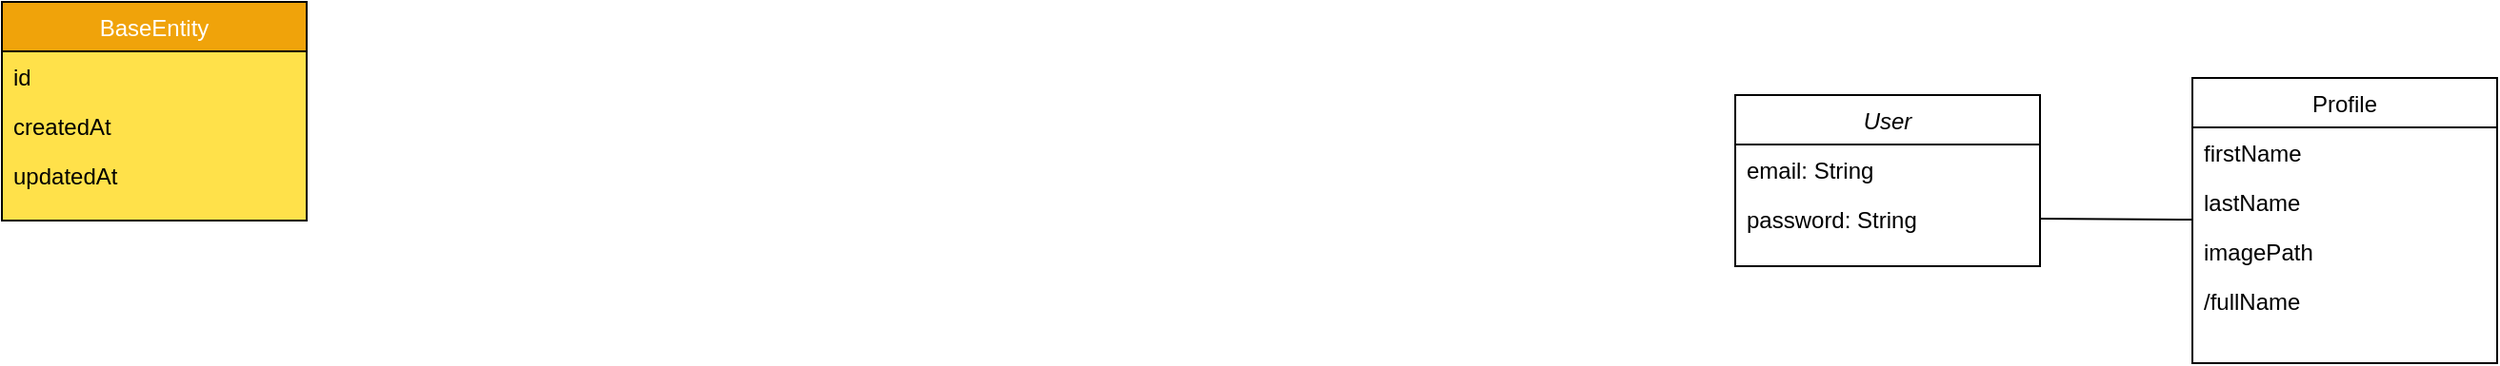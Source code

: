 <mxfile version="24.8.3">
  <diagram id="C5RBs43oDa-KdzZeNtuy" name="Page-1">
    <mxGraphModel dx="1560" dy="393" grid="1" gridSize="10" guides="1" tooltips="1" connect="1" arrows="1" fold="1" page="1" pageScale="1" pageWidth="827" pageHeight="1169" math="0" shadow="0">
      <root>
        <mxCell id="WIyWlLk6GJQsqaUBKTNV-0" />
        <mxCell id="WIyWlLk6GJQsqaUBKTNV-1" parent="WIyWlLk6GJQsqaUBKTNV-0" />
        <mxCell id="9sNv9Av7HzAYeRk0FfPq-0" value="User" style="swimlane;fontStyle=2;align=center;verticalAlign=top;childLayout=stackLayout;horizontal=1;startSize=26;horizontalStack=0;resizeParent=1;resizeLast=0;collapsible=1;marginBottom=0;rounded=0;shadow=0;strokeWidth=1;" vertex="1" parent="WIyWlLk6GJQsqaUBKTNV-1">
          <mxGeometry x="100" y="79" width="160" height="90" as="geometry">
            <mxRectangle x="40" y="30" width="160" height="26" as="alternateBounds" />
          </mxGeometry>
        </mxCell>
        <mxCell id="9sNv9Av7HzAYeRk0FfPq-3" value="email: String" style="text;align=left;verticalAlign=top;spacingLeft=4;spacingRight=4;overflow=hidden;rotatable=0;points=[[0,0.5],[1,0.5]];portConstraint=eastwest;" vertex="1" parent="9sNv9Av7HzAYeRk0FfPq-0">
          <mxGeometry y="26" width="160" height="26" as="geometry" />
        </mxCell>
        <mxCell id="9sNv9Av7HzAYeRk0FfPq-4" value="password: String" style="text;align=left;verticalAlign=top;spacingLeft=4;spacingRight=4;overflow=hidden;rotatable=0;points=[[0,0.5],[1,0.5]];portConstraint=eastwest;rounded=0;shadow=0;html=0;" vertex="1" parent="9sNv9Av7HzAYeRk0FfPq-0">
          <mxGeometry y="52" width="160" height="26" as="geometry" />
        </mxCell>
        <mxCell id="9sNv9Av7HzAYeRk0FfPq-5" value="Profile" style="swimlane;fontStyle=0;align=center;verticalAlign=top;childLayout=stackLayout;horizontal=1;startSize=26;horizontalStack=0;resizeParent=1;resizeLast=0;collapsible=1;marginBottom=0;rounded=0;shadow=0;strokeWidth=1;" vertex="1" parent="WIyWlLk6GJQsqaUBKTNV-1">
          <mxGeometry x="340" y="70" width="160" height="150" as="geometry">
            <mxRectangle x="280" y="10" width="160" height="26" as="alternateBounds" />
          </mxGeometry>
        </mxCell>
        <mxCell id="9sNv9Av7HzAYeRk0FfPq-7" value="firstName" style="text;align=left;verticalAlign=top;spacingLeft=4;spacingRight=4;overflow=hidden;rotatable=0;points=[[0,0.5],[1,0.5]];portConstraint=eastwest;rounded=0;shadow=0;html=0;" vertex="1" parent="9sNv9Av7HzAYeRk0FfPq-5">
          <mxGeometry y="26" width="160" height="26" as="geometry" />
        </mxCell>
        <mxCell id="9sNv9Av7HzAYeRk0FfPq-8" value="lastName" style="text;align=left;verticalAlign=top;spacingLeft=4;spacingRight=4;overflow=hidden;rotatable=0;points=[[0,0.5],[1,0.5]];portConstraint=eastwest;rounded=0;shadow=0;html=0;" vertex="1" parent="9sNv9Av7HzAYeRk0FfPq-5">
          <mxGeometry y="52" width="160" height="26" as="geometry" />
        </mxCell>
        <mxCell id="9sNv9Av7HzAYeRk0FfPq-9" value="imagePath&#xa;&#xa;" style="text;align=left;verticalAlign=top;spacingLeft=4;spacingRight=4;overflow=hidden;rotatable=0;points=[[0,0.5],[1,0.5]];portConstraint=eastwest;rounded=0;shadow=0;html=0;" vertex="1" parent="9sNv9Av7HzAYeRk0FfPq-5">
          <mxGeometry y="78" width="160" height="26" as="geometry" />
        </mxCell>
        <mxCell id="9sNv9Av7HzAYeRk0FfPq-14" value="/fullName" style="text;align=left;verticalAlign=top;spacingLeft=4;spacingRight=4;overflow=hidden;rotatable=0;points=[[0,0.5],[1,0.5]];portConstraint=eastwest;rounded=0;shadow=0;html=0;" vertex="1" parent="9sNv9Av7HzAYeRk0FfPq-5">
          <mxGeometry y="104" width="160" height="26" as="geometry" />
        </mxCell>
        <mxCell id="9sNv9Av7HzAYeRk0FfPq-10" value="BaseEntity" style="swimlane;fontStyle=0;align=center;verticalAlign=top;childLayout=stackLayout;horizontal=1;startSize=26;horizontalStack=0;resizeParent=1;resizeLast=0;collapsible=1;marginBottom=0;rounded=0;shadow=0;strokeWidth=1;labelBackgroundColor=none;fillColor=#f0a30a;strokeColor=default;swimlaneFillColor=#FFE14A;fontColor=#FFFFFF;" vertex="1" parent="WIyWlLk6GJQsqaUBKTNV-1">
          <mxGeometry x="-810" y="30" width="160" height="115" as="geometry">
            <mxRectangle x="340" y="380" width="170" height="26" as="alternateBounds" />
          </mxGeometry>
        </mxCell>
        <mxCell id="9sNv9Av7HzAYeRk0FfPq-11" value="id" style="text;align=left;verticalAlign=top;spacingLeft=4;spacingRight=4;overflow=hidden;rotatable=0;points=[[0,0.5],[1,0.5]];portConstraint=eastwest;" vertex="1" parent="9sNv9Av7HzAYeRk0FfPq-10">
          <mxGeometry y="26" width="160" height="26" as="geometry" />
        </mxCell>
        <mxCell id="9sNv9Av7HzAYeRk0FfPq-12" value="createdAt" style="text;align=left;verticalAlign=top;spacingLeft=4;spacingRight=4;overflow=hidden;rotatable=0;points=[[0,0.5],[1,0.5]];portConstraint=eastwest;" vertex="1" parent="9sNv9Av7HzAYeRk0FfPq-10">
          <mxGeometry y="52" width="160" height="26" as="geometry" />
        </mxCell>
        <mxCell id="9sNv9Av7HzAYeRk0FfPq-13" value="updatedAt" style="text;align=left;verticalAlign=top;spacingLeft=4;spacingRight=4;overflow=hidden;rotatable=0;points=[[0,0.5],[1,0.5]];portConstraint=eastwest;" vertex="1" parent="9sNv9Av7HzAYeRk0FfPq-10">
          <mxGeometry y="78" width="160" height="26" as="geometry" />
        </mxCell>
        <mxCell id="9sNv9Av7HzAYeRk0FfPq-15" value="" style="endArrow=none;html=1;rounded=0;exitX=1;exitY=0.5;exitDx=0;exitDy=0;" edge="1" parent="WIyWlLk6GJQsqaUBKTNV-1" source="9sNv9Av7HzAYeRk0FfPq-4" target="9sNv9Av7HzAYeRk0FfPq-5">
          <mxGeometry width="50" height="50" relative="1" as="geometry">
            <mxPoint x="250" y="60" as="sourcePoint" />
            <mxPoint x="300" y="10" as="targetPoint" />
          </mxGeometry>
        </mxCell>
      </root>
    </mxGraphModel>
  </diagram>
</mxfile>
